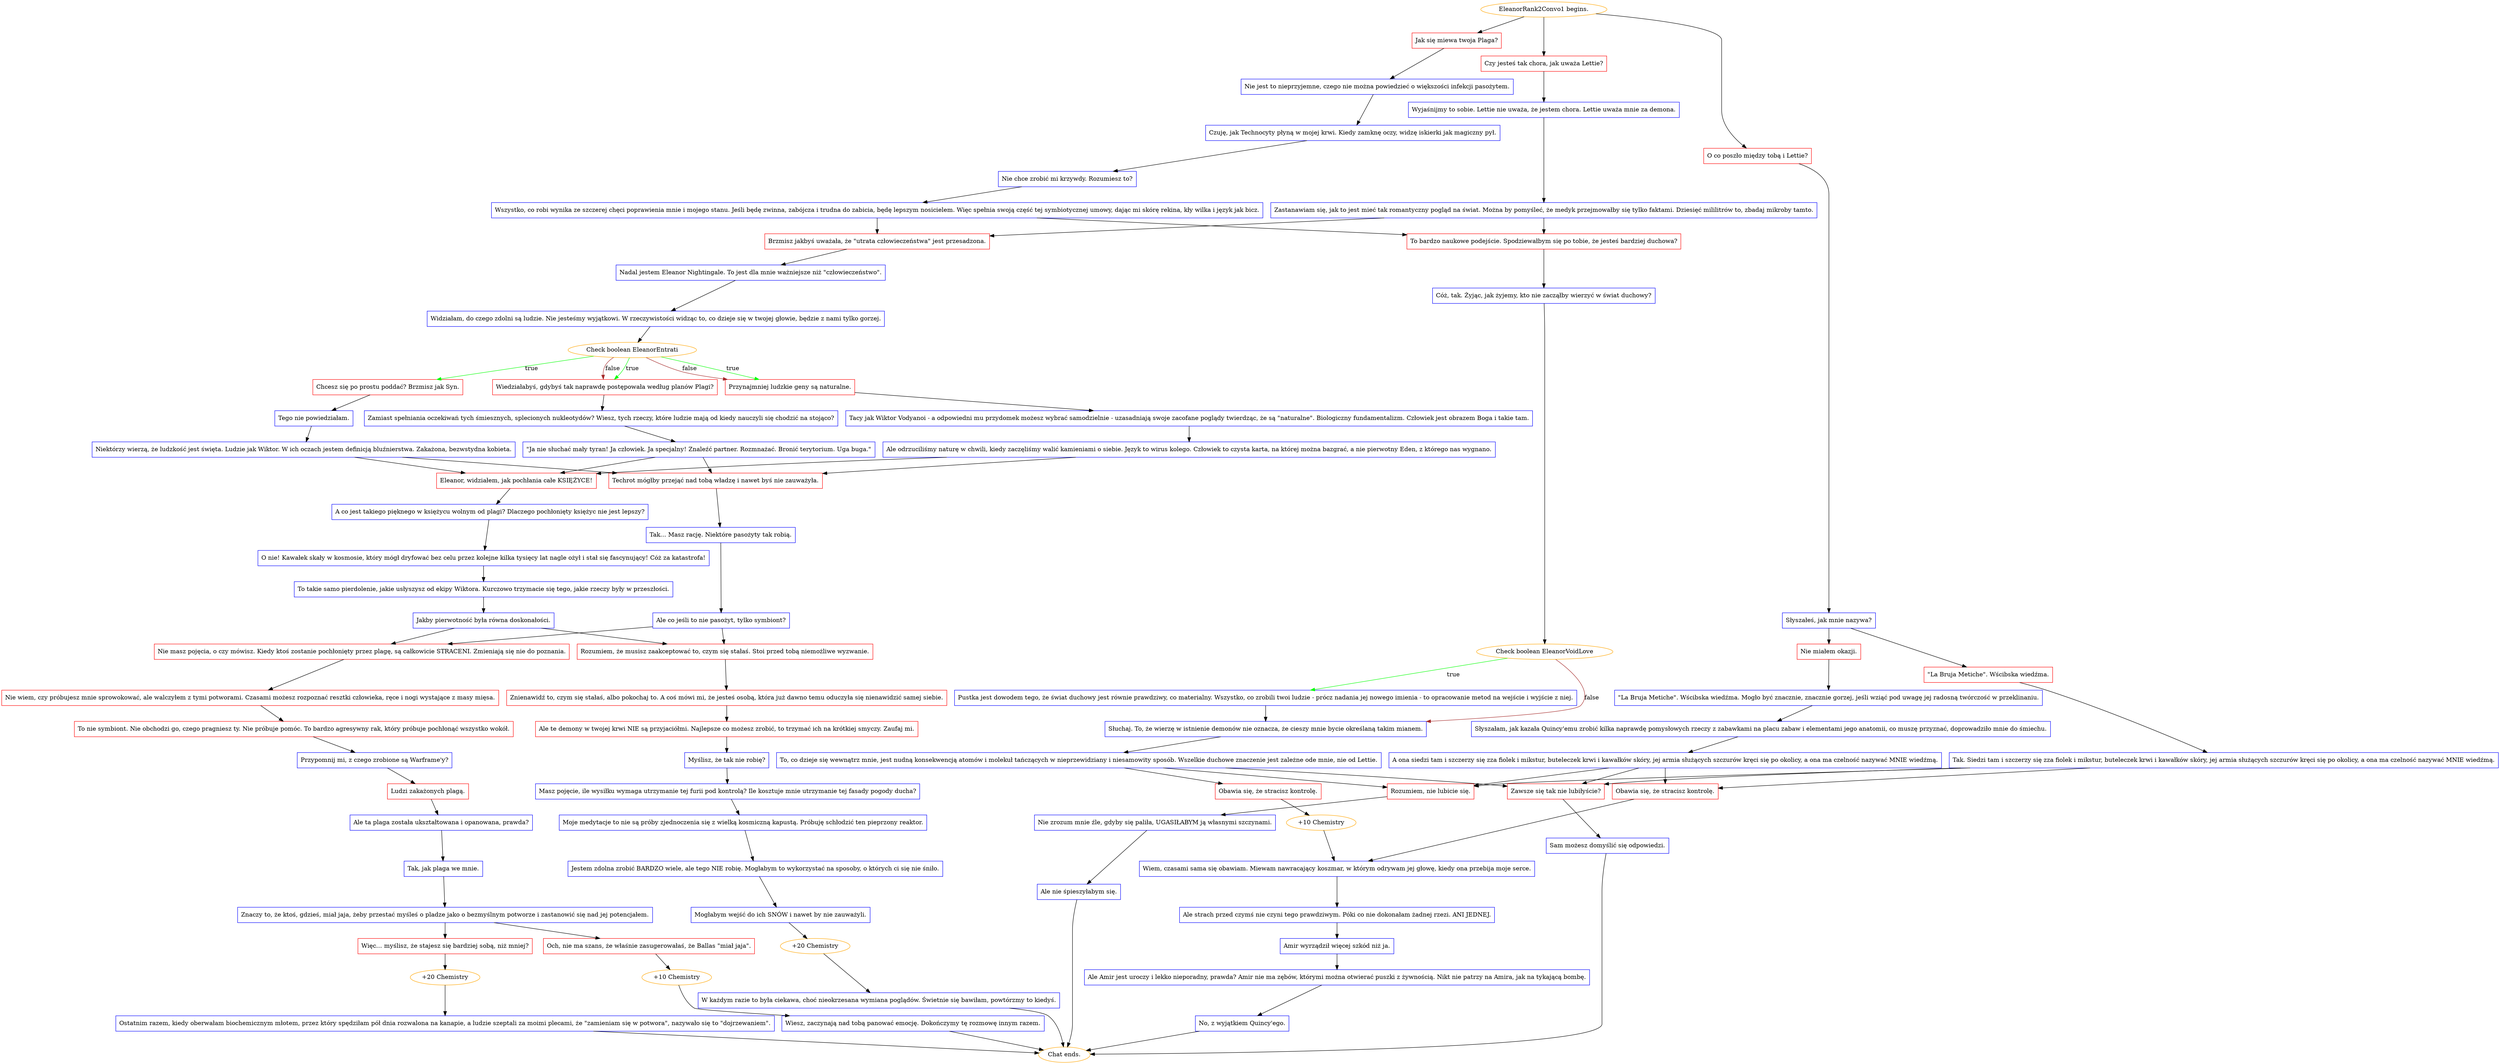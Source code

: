 digraph {
	"EleanorRank2Convo1 begins." [color=orange];
		"EleanorRank2Convo1 begins." -> j3410464655;
		"EleanorRank2Convo1 begins." -> j675667400;
		"EleanorRank2Convo1 begins." -> j2606774996;
	j3410464655 [label="Czy jesteś tak chora, jak uważa Lettie?",shape=box,color=red];
		j3410464655 -> j1755647919;
	j675667400 [label="Jak się miewa twoja Plaga?",shape=box,color=red];
		j675667400 -> j3018420020;
	j2606774996 [label="O co poszło między tobą i Lettie?",shape=box,color=red];
		j2606774996 -> j899497147;
	j1755647919 [label="Wyjaśnijmy to sobie. Lettie nie uważa, że jestem chora. Lettie uważa mnie za demona.",shape=box,color=blue];
		j1755647919 -> j1439161873;
	j3018420020 [label="Nie jest to nieprzyjemne, czego nie można powiedzieć o większości infekcji pasożytem.",shape=box,color=blue];
		j3018420020 -> j3176265024;
	j899497147 [label="Słyszałeś, jak mnie nazywa?",shape=box,color=blue];
		j899497147 -> j4266012009;
		j899497147 -> j564141980;
	j1439161873 [label="Zastanawiam się, jak to jest mieć tak romantyczny pogląd na świat. Można by pomyśleć, że medyk przejmowałby się tylko faktami. Dziesięć mililitrów to, zbadaj mikroby tamto.",shape=box,color=blue];
		j1439161873 -> j2370640976;
		j1439161873 -> j1293161831;
	j3176265024 [label="Czuję, jak Technocyty płyną w mojej krwi. Kiedy zamknę oczy, widzę iskierki jak magiczny pył.",shape=box,color=blue];
		j3176265024 -> j2328033159;
	j4266012009 [label="Nie miałem okazji.",shape=box,color=red];
		j4266012009 -> j4260634227;
	j564141980 [label="\"La Bruja Metiche\". Wścibska wiedźma.",shape=box,color=red];
		j564141980 -> j1700248104;
	j2370640976 [label="To bardzo naukowe podejście. Spodziewałbym się po tobie, że jesteś bardziej duchowa?",shape=box,color=red];
		j2370640976 -> j460858777;
	j1293161831 [label="Brzmisz jakbyś uważała, że \"utrata człowieczeństwa\" jest przesadzona.",shape=box,color=red];
		j1293161831 -> j317479757;
	j2328033159 [label="Nie chce zrobić mi krzywdy. Rozumiesz to?",shape=box,color=blue];
		j2328033159 -> j175153369;
	j4260634227 [label="\"La Bruja Metiche\". Wścibska wiedźma. Mogło być znacznie, znacznie gorzej, jeśli wziąć pod uwagę jej radosną twórczość w przeklinaniu.",shape=box,color=blue];
		j4260634227 -> j3117576639;
	j1700248104 [label="Tak. Siedzi tam i szczerzy się zza fiolek i mikstur, buteleczek krwi i kawałków skóry, jej armia służących szczurów kręci się po okolicy, a ona ma czelność nazywać MNIE wiedźmą.",shape=box,color=blue];
		j1700248104 -> j3769889412;
		j1700248104 -> j3866062385;
		j1700248104 -> j1205559438;
	j460858777 [label="Cóż, tak. Żyjąc, jak żyjemy, kto nie zacząłby wierzyć w świat duchowy?",shape=box,color=blue];
		j460858777 -> j2546009719;
	j317479757 [label="Nadal jestem Eleanor Nightingale. To jest dla mnie ważniejsze niż \"człowieczeństwo\".",shape=box,color=blue];
		j317479757 -> j3046782854;
	j175153369 [label="Wszystko, co robi wynika ze szczerej chęci poprawienia mnie i mojego stanu. Jeśli będę zwinna, zabójcza i trudna do zabicia, będę lepszym nosicielem. Więc spełnia swoją część tej symbiotycznej umowy, dając mi skórę rekina, kły wilka i język jak bicz.",shape=box,color=blue];
		j175153369 -> j2370640976;
		j175153369 -> j1293161831;
	j3117576639 [label="Słyszałam, jak kazała Quincy'emu zrobić kilka naprawdę pomysłowych rzeczy z zabawkami na placu zabaw i elementami jego anatomii, co muszę przyznać, doprowadziło mnie do śmiechu.",shape=box,color=blue];
		j3117576639 -> j1228983823;
	j3769889412 [label="Rozumiem, nie lubicie się.",shape=box,color=red];
		j3769889412 -> j433468411;
	j3866062385 [label="Zawsze się tak nie lubiłyście?",shape=box,color=red];
		j3866062385 -> j3905300221;
	j1205559438 [label="Obawia się, że stracisz kontrolę.",shape=box,color=red];
		j1205559438 -> j2263385452;
	j2546009719 [label="Check boolean EleanorVoidLove",color=orange];
		j2546009719 -> j1725284519 [label=true,color=green];
		j2546009719 -> j99299016 [label=false,color=brown];
	j3046782854 [label="Widziałam, do czego zdolni są ludzie. Nie jesteśmy wyjątkowi. W rzeczywistości widząc to, co dzieje się w twojej głowie, będzie z nami tylko gorzej.",shape=box,color=blue];
		j3046782854 -> j42144458;
	j1228983823 [label="A ona siedzi tam i szczerzy się zza fiolek i mikstur, buteleczek krwi i kawałków skóry, jej armia służących szczurów kręci się po okolicy, a ona ma czelność nazywać MNIE wiedźmą.",shape=box,color=blue];
		j1228983823 -> j3769889412;
		j1228983823 -> j3866062385;
		j1228983823 -> j1205559438;
	j433468411 [label="Nie zrozum mnie źle, gdyby się paliła, UGASIŁABYM ją własnymi szczynami.",shape=box,color=blue];
		j433468411 -> j2481437396;
	j3905300221 [label="Sam możesz domyślić się odpowiedzi.",shape=box,color=blue];
		j3905300221 -> "Chat ends.";
	j2263385452 [label="Wiem, czasami sama się obawiam. Miewam nawracający koszmar, w którym odrywam jej głowę, kiedy ona przebija moje serce.",shape=box,color=blue];
		j2263385452 -> j1946039621;
	j1725284519 [label="Pustka jest dowodem tego, że świat duchowy jest równie prawdziwy, co materialny. Wszystko, co zrobili twoi ludzie - prócz nadania jej nowego imienia - to opracowanie metod na wejście i wyjście z niej.",shape=box,color=blue];
		j1725284519 -> j99299016;
	j99299016 [label="Słuchaj. To, że wierzę w istnienie demonów nie oznacza, że cieszy mnie bycie określaną takim mianem.",shape=box,color=blue];
		j99299016 -> j999323922;
	j42144458 [label="Check boolean EleanorEntrati",color=orange];
		j42144458 -> j2406260673 [label=true,color=green];
		j42144458 -> j3270166995 [label=true,color=green];
		j42144458 -> j2490687586 [label=true,color=green];
		j42144458 -> j3270166995 [label=false,color=brown];
		j42144458 -> j2490687586 [label=false,color=brown];
	j2481437396 [label="Ale nie śpieszyłabym się.",shape=box,color=blue];
		j2481437396 -> "Chat ends.";
	"Chat ends." [color=orange];
	j1946039621 [label="Ale strach przed czymś nie czyni tego prawdziwym. Póki co nie dokonałam żadnej rzezi. ANI JEDNEJ.",shape=box,color=blue];
		j1946039621 -> j1238316237;
	j999323922 [label="To, co dzieje się wewnątrz mnie, jest nudną konsekwencją atomów i molekuł tańczących w nieprzewidziany i niesamowity sposób. Wszelkie duchowe znaczenie jest zależne ode mnie, nie od Lettie.",shape=box,color=blue];
		j999323922 -> j3769889412;
		j999323922 -> j3866062385;
		j999323922 -> j959210045;
	j2406260673 [label="Chcesz się po prostu poddać? Brzmisz jak Syn.",shape=box,color=red];
		j2406260673 -> j3587407094;
	j3270166995 [label="Wiedziałabyś, gdybyś tak naprawdę postępowała według planów Plagi?",shape=box,color=red];
		j3270166995 -> j1795036757;
	j2490687586 [label="Przynajmniej ludzkie geny są naturalne.",shape=box,color=red];
		j2490687586 -> j1267244883;
	j1238316237 [label="Amir wyrządził więcej szkód niż ja.",shape=box,color=blue];
		j1238316237 -> j229664847;
	j959210045 [label="Obawia się, że stracisz kontrolę.",shape=box,color=red];
		j959210045 -> j3503267888;
	j3587407094 [label="Tego nie powiedziałam.",shape=box,color=blue];
		j3587407094 -> j100870083;
	j1795036757 [label="Zamiast spełniania oczekiwań tych śmiesznych, splecionych nukleotydów? Wiesz, tych rzeczy, które ludzie mają od kiedy nauczyli się chodzić na stojąco?",shape=box,color=blue];
		j1795036757 -> j2373809078;
	j1267244883 [label="Tacy jak Wiktor Vodyanoi - a odpowiedni mu przydomek możesz wybrać samodzielnie - uzasadniają swoje zacofane poglądy twierdząc, że są \"naturalne\". Biologiczny fundamentalizm. Człowiek jest obrazem Boga i takie tam.",shape=box,color=blue];
		j1267244883 -> j1947431614;
	j229664847 [label="Ale Amir jest uroczy i lekko nieporadny, prawda? Amir nie ma zębów, którymi można otwierać puszki z żywnością. Nikt nie patrzy na Amira, jak na tykającą bombę.",shape=box,color=blue];
		j229664847 -> j3299381428;
	j3503267888 [label="+10 Chemistry",color=orange];
		j3503267888 -> j2263385452;
	j100870083 [label="Niektórzy wierzą, że ludzkość jest święta. Ludzie jak Wiktor. W ich oczach jestem definicją bluźnierstwa. Zakażona, bezwstydna kobieta.",shape=box,color=blue];
		j100870083 -> j535264238;
		j100870083 -> j1447507843;
	j2373809078 [label="\"Ja nie słuchać mały tyran! Ja człowiek. Ja specjalny! Znaleźć partner. Rozmnażać. Bronić terytorium. Uga buga.\"",shape=box,color=blue];
		j2373809078 -> j535264238;
		j2373809078 -> j1447507843;
	j1947431614 [label="Ale odrzuciliśmy naturę w chwili, kiedy zaczęliśmy walić kamieniami o siebie. Język to wirus kolego. Człowiek to czysta karta, na której można bazgrać, a nie pierwotny Eden, z którego nas wygnano.",shape=box,color=blue];
		j1947431614 -> j535264238;
		j1947431614 -> j1447507843;
	j3299381428 [label="No, z wyjątkiem Quincy'ego.",shape=box,color=blue];
		j3299381428 -> "Chat ends.";
	j535264238 [label="Techrot mógłby przejąć nad tobą władzę i nawet byś nie zauważyła.",shape=box,color=red];
		j535264238 -> j3586576440;
	j1447507843 [label="Eleanor, widziałem, jak pochłania całe KSIĘŻYCE!",shape=box,color=red];
		j1447507843 -> j2720421043;
	j3586576440 [label="Tak… Masz rację. Niektóre pasożyty tak robią.",shape=box,color=blue];
		j3586576440 -> j2481001486;
	j2720421043 [label="A co jest takiego pięknego w księżycu wolnym od plagi? Dlaczego pochłonięty księżyc nie jest lepszy?",shape=box,color=blue];
		j2720421043 -> j2518712423;
	j2481001486 [label="Ale co jeśli to nie pasożyt, tylko symbiont?",shape=box,color=blue];
		j2481001486 -> j2999006261;
		j2481001486 -> j928073417;
	j2518712423 [label="O nie! Kawałek skały w kosmosie, który mógł dryfować bez celu przez kolejne kilka tysięcy lat nagle ożył i stał się fascynujący! Cóż za katastrofa!",shape=box,color=blue];
		j2518712423 -> j2020582001;
	j2999006261 [label="Nie masz pojęcia, o czy mówisz. Kiedy ktoś zostanie pochłonięty przez plagę, są całkowicie STRACENI. Zmieniają się nie do poznania.",shape=box,color=red];
		j2999006261 -> j2386969954;
	j928073417 [label="Rozumiem, że musisz zaakceptować to, czym się stałaś. Stoi przed tobą niemożliwe wyzwanie.",shape=box,color=red];
		j928073417 -> j101117867;
	j2020582001 [label="To takie samo pierdolenie, jakie usłyszysz od ekipy Wiktora. Kurczowo trzymacie się tego, jakie rzeczy były w przeszłości.",shape=box,color=blue];
		j2020582001 -> j1251990115;
	j2386969954 [label="Nie wiem, czy próbujesz mnie sprowokować, ale walczyłem z tymi potworami. Czasami możesz rozpoznać resztki człowieka, ręce i nogi wystające z masy mięsa.",shape=box,color=red];
		j2386969954 -> j484848200;
	j101117867 [label="Znienawidź to, czym się stałaś, albo pokochaj to. A coś mówi mi, że jesteś osobą, która już dawno temu oduczyła się nienawidzić samej siebie.",shape=box,color=red];
		j101117867 -> j3155165463;
	j1251990115 [label="Jakby pierwotność była równa doskonałości.",shape=box,color=blue];
		j1251990115 -> j2999006261;
		j1251990115 -> j928073417;
	j484848200 [label="To nie symbiont. Nie obchodzi go, czego pragniesz ty. Nie próbuje pomóc. To bardzo agresywny rak, który próbuje pochłonąć wszystko wokół.",shape=box,color=red];
		j484848200 -> j3940016286;
	j3155165463 [label="Ale te demony w twojej krwi NIE są przyjaciółmi. Najlepsze co możesz zrobić, to trzymać ich na krótkiej smyczy. Zaufaj mi.",shape=box,color=red];
		j3155165463 -> j4065877115;
	j3940016286 [label="Przypomnij mi, z czego zrobione są Warframe'y?",shape=box,color=blue];
		j3940016286 -> j1754100265;
	j4065877115 [label="Myślisz, że tak nie robię?",shape=box,color=blue];
		j4065877115 -> j964379935;
	j1754100265 [label="Ludzi zakażonych plagą.",shape=box,color=red];
		j1754100265 -> j3493977832;
	j964379935 [label="Masz pojęcie, ile wysiłku wymaga utrzymanie tej furii pod kontrolą? Ile kosztuje mnie utrzymanie tej fasady pogody ducha?",shape=box,color=blue];
		j964379935 -> j773740107;
	j3493977832 [label="Ale ta plaga została ukształtowana i opanowana, prawda?",shape=box,color=blue];
		j3493977832 -> j3352765356;
	j773740107 [label="Moje medytacje to nie są próby zjednoczenia się z wielką kosmiczną kapustą. Próbuję schłodzić ten pieprzony reaktor.",shape=box,color=blue];
		j773740107 -> j196938883;
	j3352765356 [label="Tak, jak plaga we mnie.",shape=box,color=blue];
		j3352765356 -> j2462406402;
	j196938883 [label="Jestem zdolna zrobić BARDZO wiele, ale tego NIE robię. Mogłabym to wykorzystać na sposoby, o których ci się nie śniło.",shape=box,color=blue];
		j196938883 -> j523221374;
	j2462406402 [label="Znaczy to, że ktoś, gdzieś, miał jaja, żeby przestać myśleś o pladze jako o bezmyślnym potworze i zastanowić się nad jej potencjałem.",shape=box,color=blue];
		j2462406402 -> j1091213253;
		j2462406402 -> j77418929;
	j523221374 [label="Mogłabym wejść do ich SNÓW i nawet by nie zauważyli.",shape=box,color=blue];
		j523221374 -> j1193578545;
	j1091213253 [label="Och, nie ma szans, że właśnie zasugerowałaś, że Ballas \"miał jaja\".",shape=box,color=red];
		j1091213253 -> j4278044716;
	j77418929 [label="Więc… myślisz, że stajesz się bardziej sobą, niż mniej?",shape=box,color=red];
		j77418929 -> j1362111426;
	j1193578545 [label="+20 Chemistry",color=orange];
		j1193578545 -> j4035154122;
	j4278044716 [label="+10 Chemistry",color=orange];
		j4278044716 -> j3053356704;
	j1362111426 [label="+20 Chemistry",color=orange];
		j1362111426 -> j3763633185;
	j4035154122 [label="W każdym razie to była ciekawa, choć nieokrzesana wymiana poglądów. Świetnie się bawiłam, powtórzmy to kiedyś.",shape=box,color=blue];
		j4035154122 -> "Chat ends.";
	j3053356704 [label="Wiesz, zaczynają nad tobą panować emocję. Dokończymy tę rozmowę innym razem.",shape=box,color=blue];
		j3053356704 -> "Chat ends.";
	j3763633185 [label="Ostatnim razem, kiedy oberwałam biochemicznym młotem, przez który spędziłam pół dnia rozwalona na kanapie, a ludzie szeptali za moimi plecami, że \"zamieniam się w potwora\", nazywało się to \"dojrzewaniem\".",shape=box,color=blue];
		j3763633185 -> "Chat ends.";
}